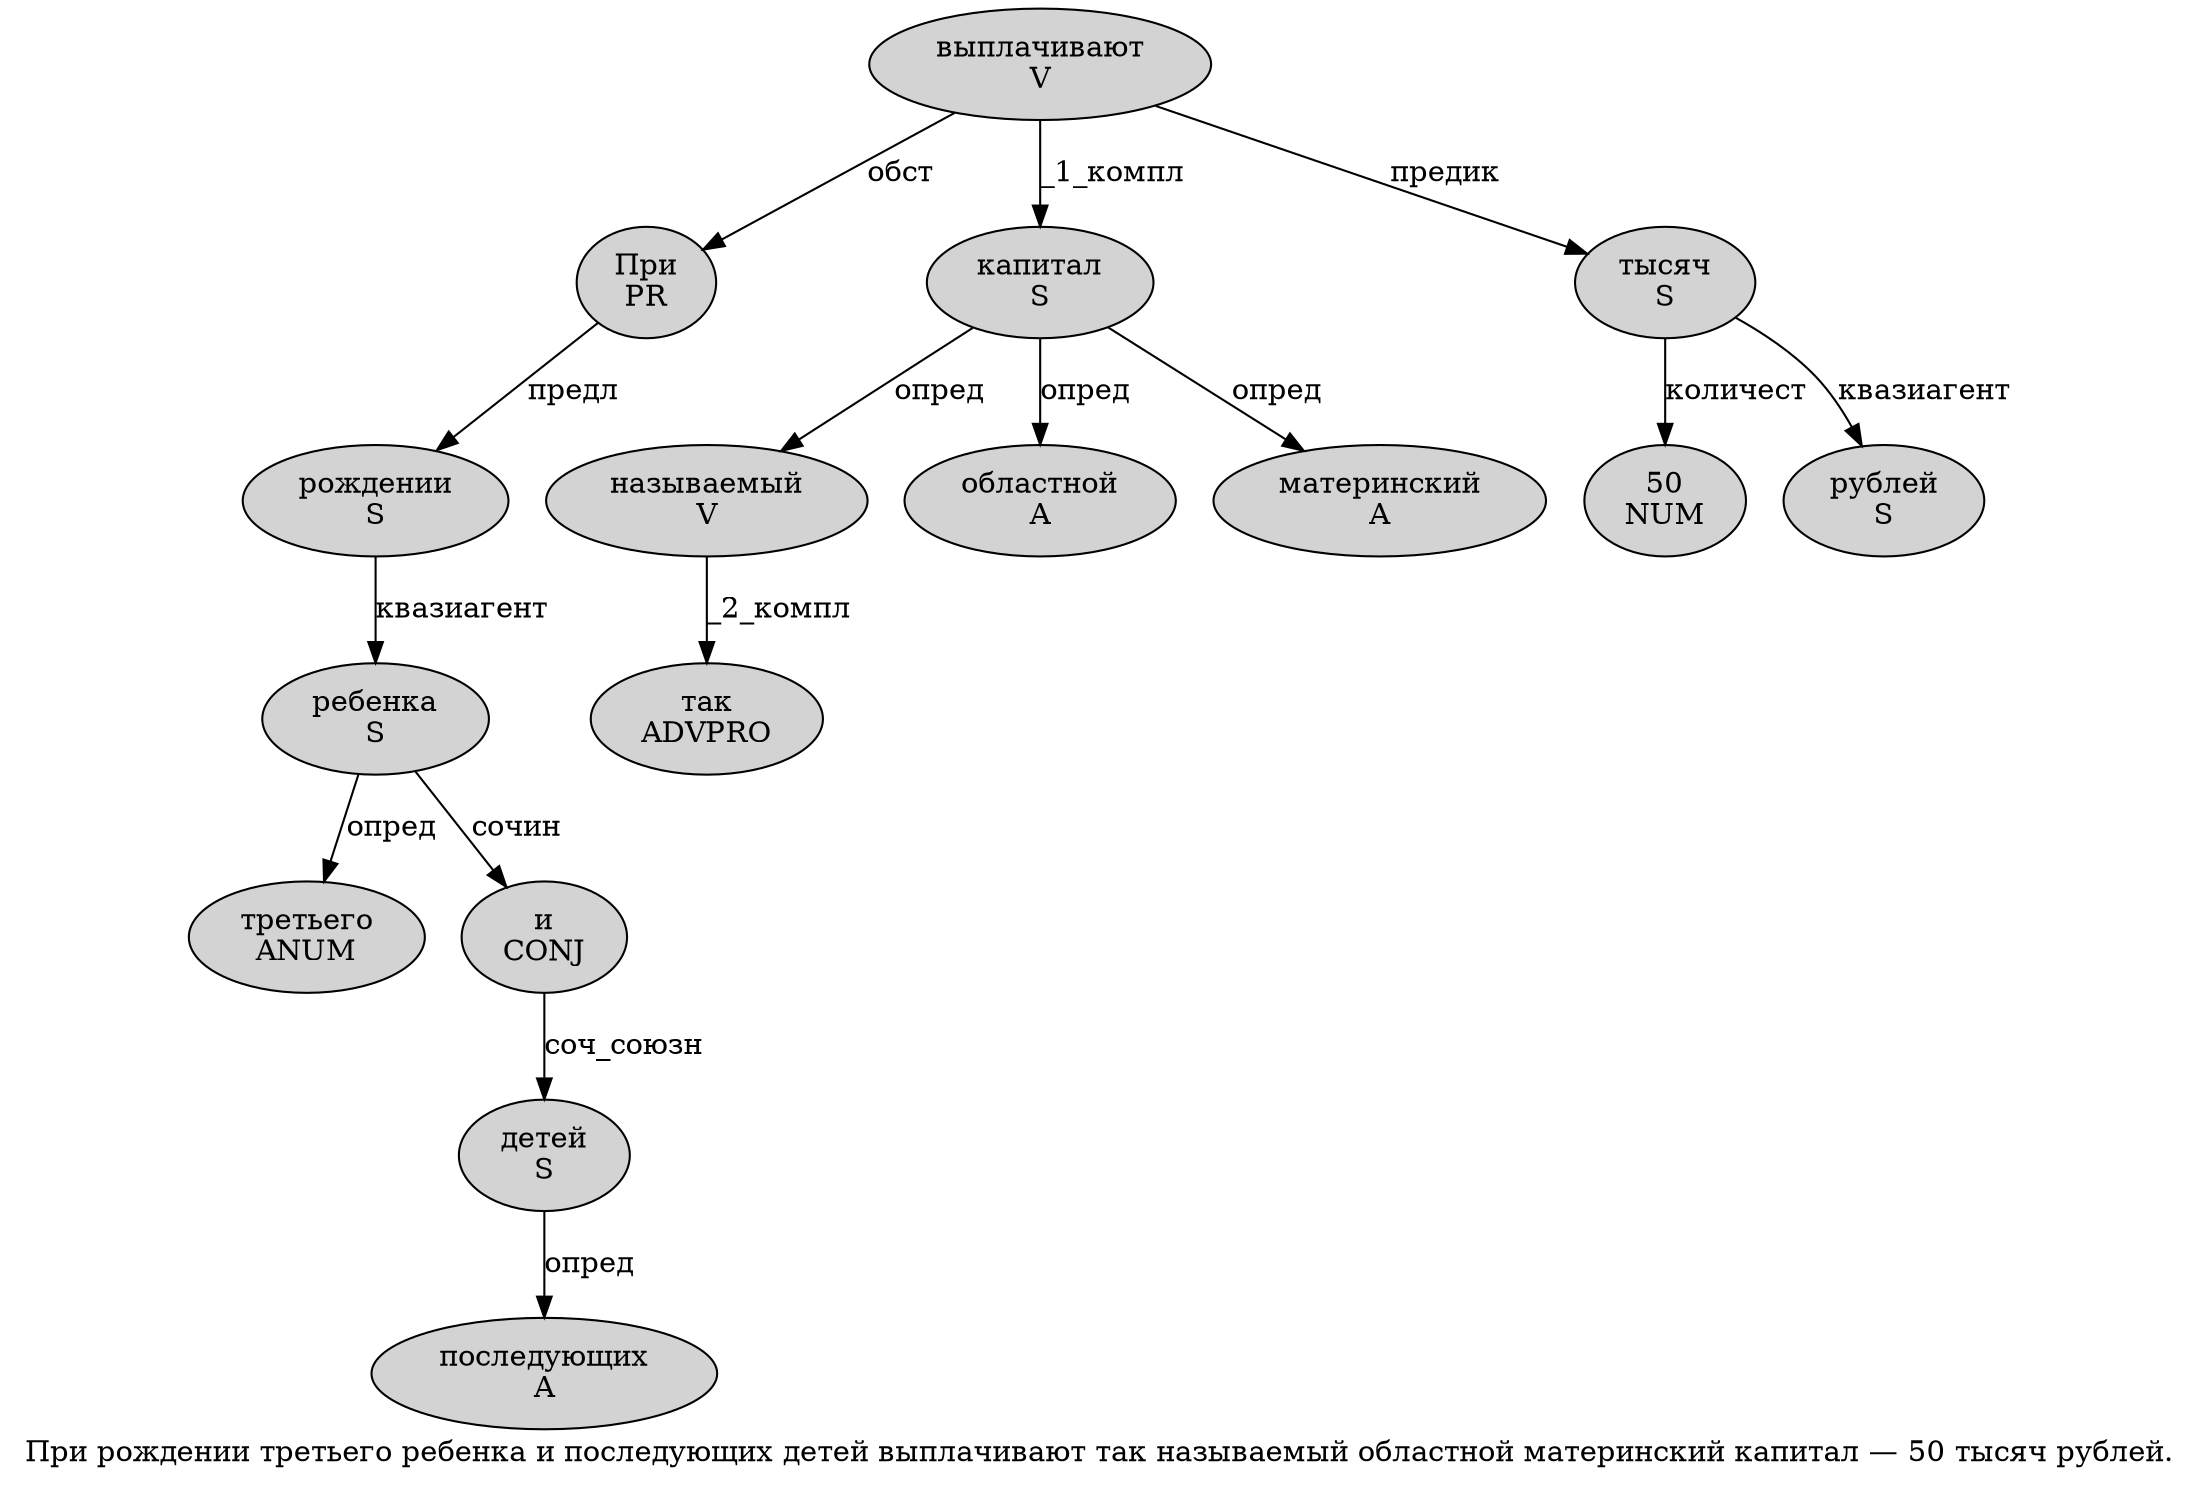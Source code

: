 digraph SENTENCE_469 {
	graph [label="При рождении третьего ребенка и последующих детей выплачивают так называемый областной материнский капитал — 50 тысяч рублей."]
	node [style=filled]
		0 [label="При
PR" color="" fillcolor=lightgray penwidth=1 shape=ellipse]
		1 [label="рождении
S" color="" fillcolor=lightgray penwidth=1 shape=ellipse]
		2 [label="третьего
ANUM" color="" fillcolor=lightgray penwidth=1 shape=ellipse]
		3 [label="ребенка
S" color="" fillcolor=lightgray penwidth=1 shape=ellipse]
		4 [label="и
CONJ" color="" fillcolor=lightgray penwidth=1 shape=ellipse]
		5 [label="последующих
A" color="" fillcolor=lightgray penwidth=1 shape=ellipse]
		6 [label="детей
S" color="" fillcolor=lightgray penwidth=1 shape=ellipse]
		7 [label="выплачивают
V" color="" fillcolor=lightgray penwidth=1 shape=ellipse]
		8 [label="так
ADVPRO" color="" fillcolor=lightgray penwidth=1 shape=ellipse]
		9 [label="называемый
V" color="" fillcolor=lightgray penwidth=1 shape=ellipse]
		10 [label="областной
A" color="" fillcolor=lightgray penwidth=1 shape=ellipse]
		11 [label="материнский
A" color="" fillcolor=lightgray penwidth=1 shape=ellipse]
		12 [label="капитал
S" color="" fillcolor=lightgray penwidth=1 shape=ellipse]
		14 [label="50
NUM" color="" fillcolor=lightgray penwidth=1 shape=ellipse]
		15 [label="тысяч
S" color="" fillcolor=lightgray penwidth=1 shape=ellipse]
		16 [label="рублей
S" color="" fillcolor=lightgray penwidth=1 shape=ellipse]
			12 -> 9 [label="опред"]
			12 -> 10 [label="опред"]
			12 -> 11 [label="опред"]
			6 -> 5 [label="опред"]
			4 -> 6 [label="соч_союзн"]
			3 -> 2 [label="опред"]
			3 -> 4 [label="сочин"]
			0 -> 1 [label="предл"]
			9 -> 8 [label="_2_компл"]
			7 -> 0 [label="обст"]
			7 -> 12 [label="_1_компл"]
			7 -> 15 [label="предик"]
			1 -> 3 [label="квазиагент"]
			15 -> 14 [label="количест"]
			15 -> 16 [label="квазиагент"]
}